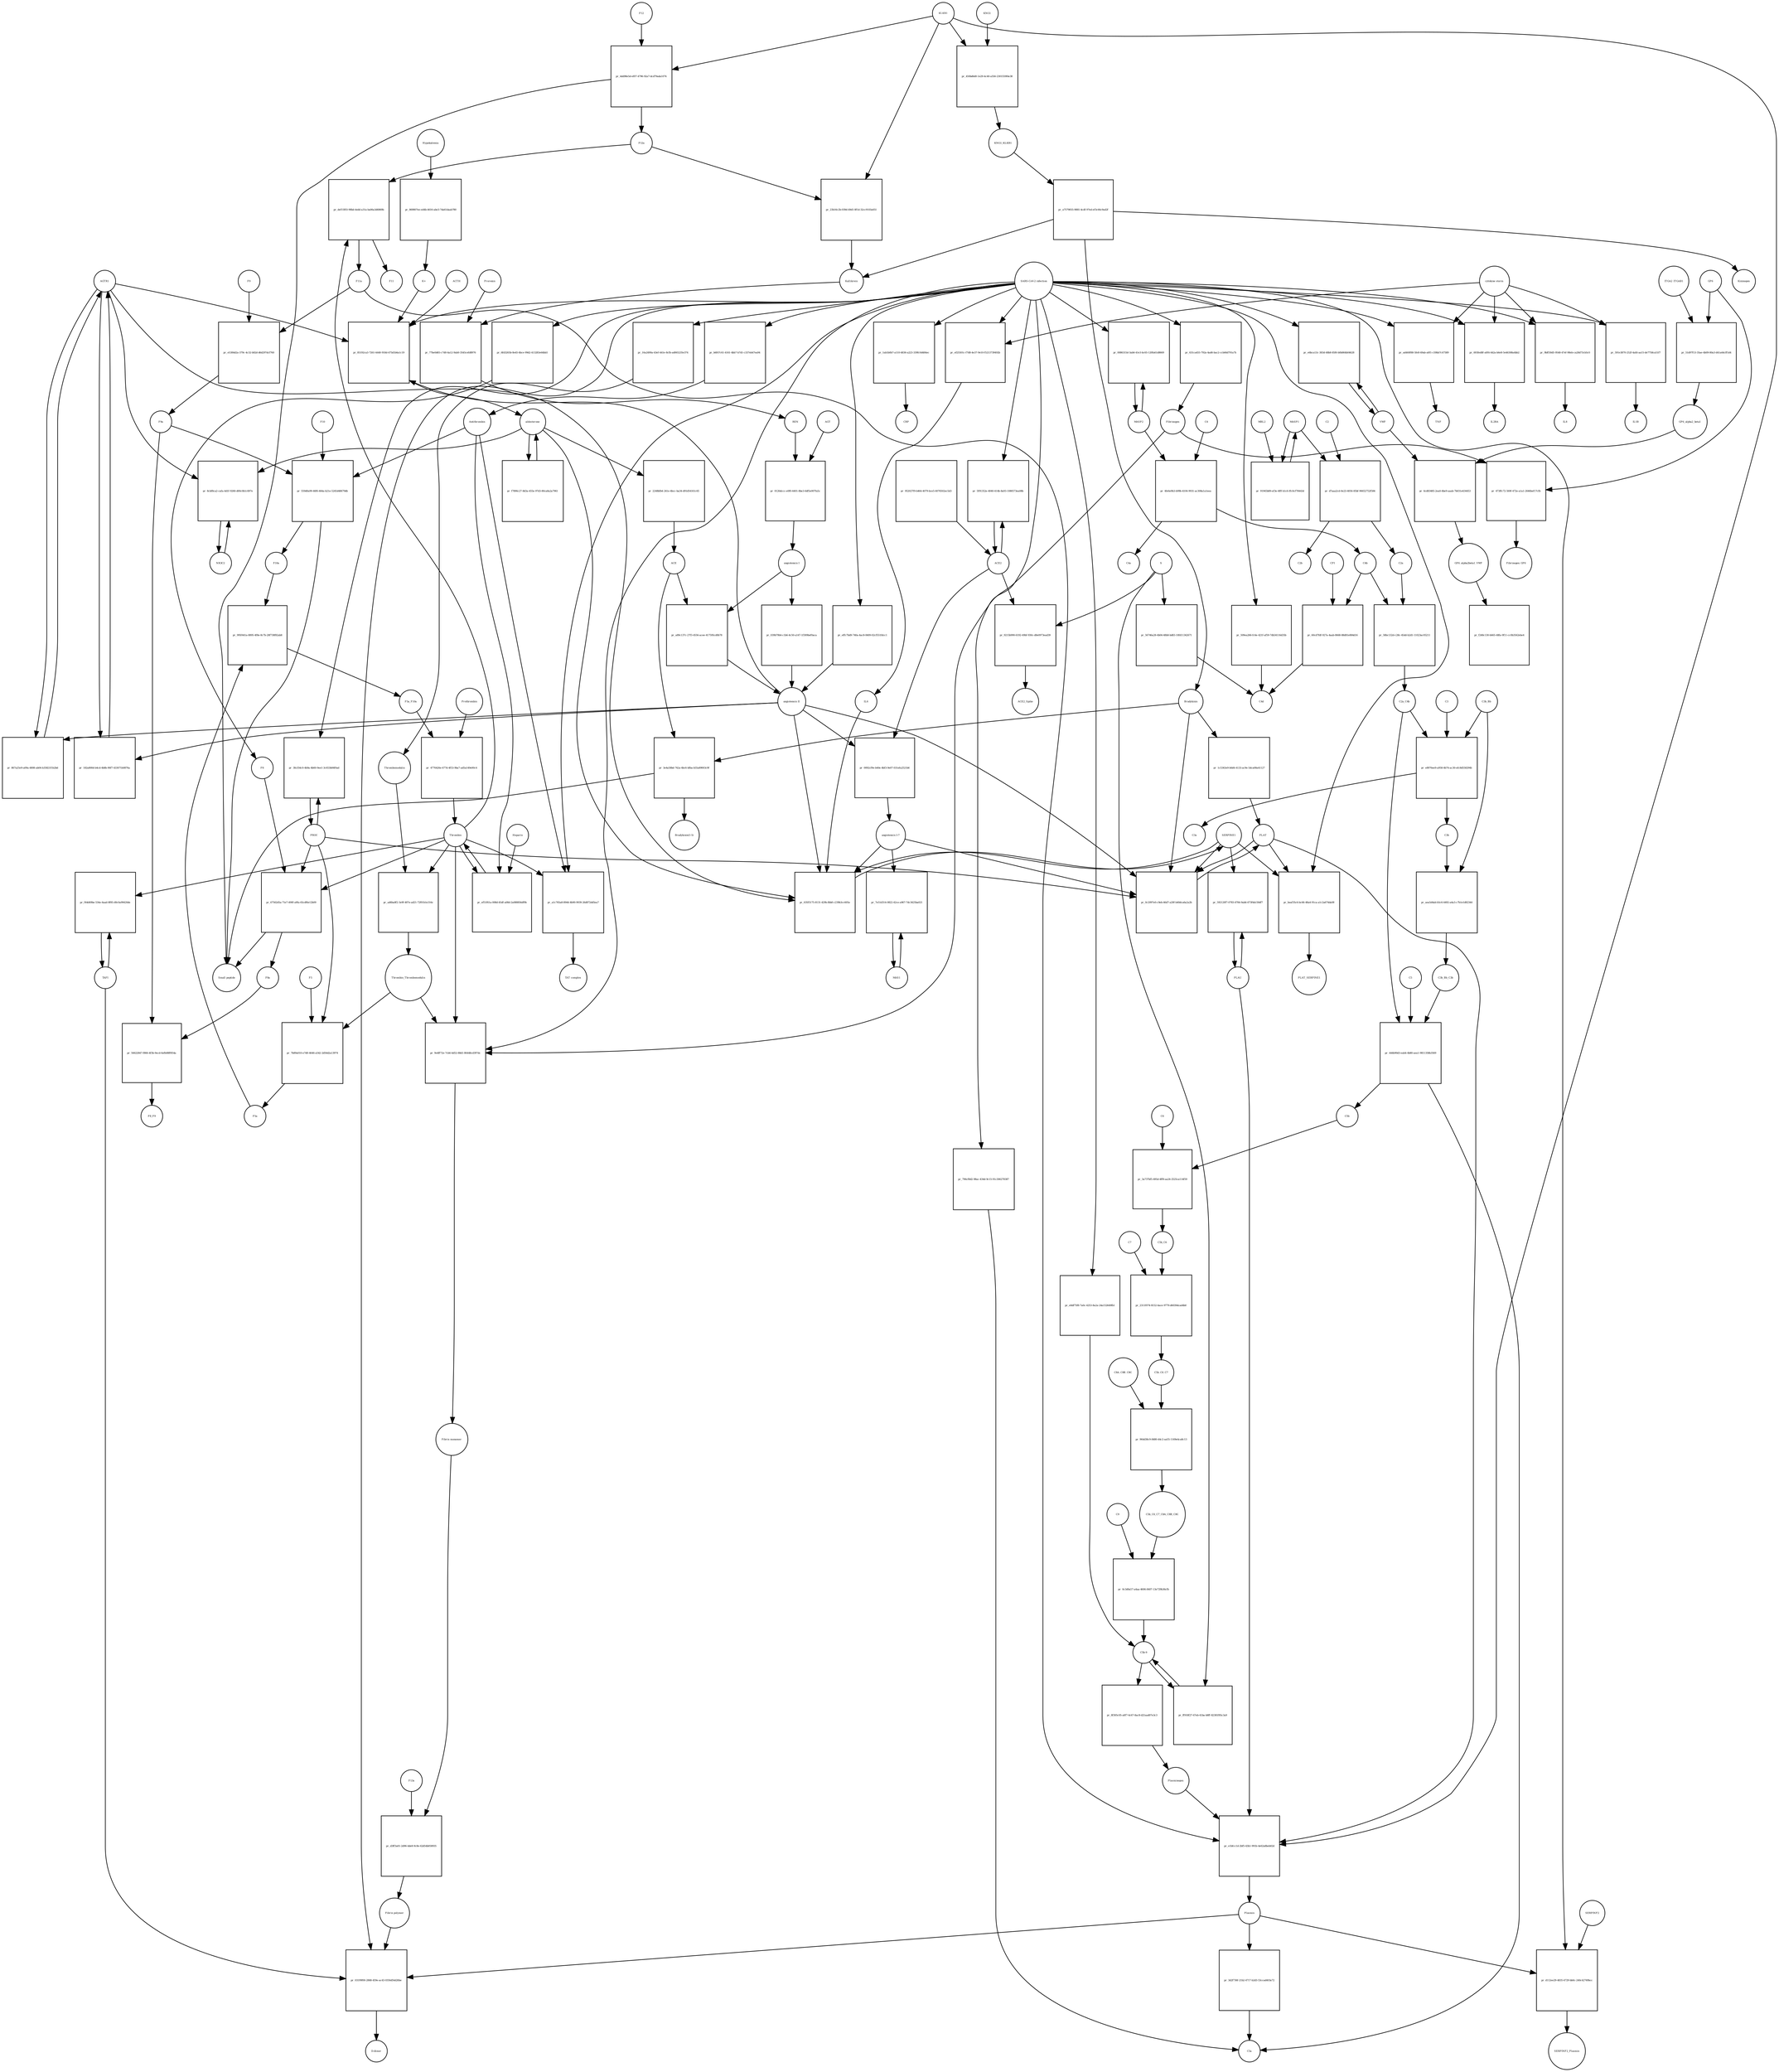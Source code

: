 strict digraph  {
F8 [annotation="urn_miriam_hgnc_3546|urn_miriam_taxonomy_9606", bipartite=0, cls=macromolecule, fontsize=4, label=F8, shape=circle];
"pr_67562d5a-71e7-490f-a9fa-65cdf6e12b09" [annotation="", bipartite=1, cls=process, fontsize=4, label="pr_67562d5a-71e7-490f-a9fa-65cdf6e12b09", shape=square];
"Small peptide" [annotation=urn_miriam_mesh_D010446, bipartite=0, cls=macromolecule, fontsize=4, label="Small peptide", shape=circle];
F8a [annotation="urn_miriam_hgnc.symbol_F8|urn_miriam_mesh_D015944|urn_miriam_taxonomy_9606", bipartite=0, cls=macromolecule, fontsize=4, label=F8a, shape=circle];
Thrombin [annotation="urn_miriam_hgnc_3535|urn_miriam_taxonomy_9606", bipartite=0, cls=macromolecule, fontsize=4, label=Thrombin, shape=circle];
PROC [annotation="urn_miriam_hgnc_9451|urn_miriam_taxonomy_9606", bipartite=0, cls=macromolecule, fontsize=4, label=PROC, shape=circle];
AGTR1 [annotation=urn_miriam_hgnc_336, bipartite=0, cls=macromolecule, fontsize=4, label=AGTR1, shape=circle];
"pr_867a25e9-a09a-4808-ab04-b35821f1b2bd" [annotation="", bipartite=1, cls=process, fontsize=4, label="pr_867a25e9-a09a-4808-ab04-b35821f1b2bd", shape=square];
"angiotensin II" [annotation="urn_miriam_obo.chebi_CHEBI%3A2718|urn_miriam_taxonomy_9606", bipartite=0, cls="simple chemical", fontsize=4, label="angiotensin II", shape=circle];
NR3C2 [annotation="", bipartite=0, cls=macromolecule, fontsize=4, label=NR3C2, shape=circle];
"pr_8cbf8ca2-cafa-4d1f-9260-d00c0b1c697e" [annotation="", bipartite=1, cls=process, fontsize=4, label="pr_8cbf8ca2-cafa-4d1f-9260-d00c0b1c697e", shape=square];
aldosterone [annotation="urn_miriam_obo.chebi_CHEBI%3A27584", bipartite=0, cls="simple chemical", fontsize=4, label=aldosterone, shape=circle];
"pr_f7896c27-8d3a-455e-97d3-80ca8a2a7961" [annotation="", bipartite=1, cls=process, fontsize=4, label="pr_f7896c27-8d3a-455e-97d3-80ca8a2a7961", shape=square];
SERPINE1 [annotation="", bipartite=0, cls=macromolecule, fontsize=4, label=SERPINE1, shape=circle];
"pr_635f5175-8131-429b-8bbf-c239b3cc605e" [annotation="", bipartite=1, cls=process, fontsize=4, label="pr_635f5175-8131-429b-8bbf-c239b3cc605e", shape=square];
"angiotensin I-7" [annotation="urn_miriam_obo.chebi_CHEBI%3A55438|urn_miriam_taxonomy_9606", bipartite=0, cls="simple chemical", fontsize=4, label="angiotensin I-7", shape=circle];
IL6 [annotation="urn_miriam_hgnc_6018|urn_miriam_taxonomy_9606", bipartite=0, cls=macromolecule, fontsize=4, label=IL6, shape=circle];
"pr_85192ca3-7261-4440-918d-475d1b6a1c19" [annotation="", bipartite=1, cls=process, fontsize=4, label="pr_85192ca3-7261-4440-918d-475d1b6a1c19", shape=square];
"SARS-CoV-2 infection" [annotation="urn_miriam_taxonomy_2697049|urn_miriam_mesh_D012327", bipartite=0, cls=phenotype, fontsize=4, label="SARS-CoV-2 infection", shape=circle];
"K+" [annotation="urn_miriam_obo.chebi_CHEBI%3A29103", bipartite=0, cls="simple chemical", fontsize=4, label="K+", shape=circle];
ACTH [annotation=urn_miriam_hgnc_9201, bipartite=0, cls="simple chemical", fontsize=4, label=ACTH, shape=circle];
"pr_effc7bd9-740a-4ac8-8409-02cf551fdcc1" [annotation="", bipartite=1, cls=process, fontsize=4, label="pr_effc7bd9-740a-4ac8-8409-02cf551fdcc1", shape=square];
Bradykinin [annotation="urn_miriam_obo.chebi_CHEBI%3A3165|urn_miriam_taxonomy_9606", bipartite=0, cls=macromolecule, fontsize=4, label=Bradykinin, shape=circle];
"pr_3e4a58bd-742a-4bc6-bfba-b55a89003c9f" [annotation="", bipartite=1, cls=process, fontsize=4, label="pr_3e4a58bd-742a-4bc6-bfba-b55a89003c9f", shape=square];
"Bradykinin(1-5)" [annotation="urn_miriam_mesh_C079000|urn_miriam_taxonomy_9606", bipartite=0, cls=macromolecule, fontsize=4, label="Bradykinin(1-5)", shape=circle];
ACE [annotation="urn_miriam_hgnc_2707|urn_miriam_taxonomy_9606", bipartite=0, cls=macromolecule, fontsize=4, label=ACE, shape=circle];
"pr_1c5343e9-b6d4-4133-ac9e-5dca08a41127" [annotation="", bipartite=1, cls=process, fontsize=4, label="pr_1c5343e9-b6d4-4133-ac9e-5dca08a41127", shape=square];
PLAT [annotation="urn_miriam_hgnc_9051|urn_miriam_taxonomy_9606", bipartite=0, cls=macromolecule, fontsize=4, label=PLAT, shape=circle];
"pr_182a800d-b4cd-4b8b-96f7-433071b0876a" [annotation="", bipartite=1, cls=process, fontsize=4, label="pr_182a800d-b4cd-4b8b-96f7-433071b0876a", shape=square];
MAS1 [annotation="", bipartite=0, cls=macromolecule, fontsize=4, label=MAS1, shape=circle];
"pr_7e51d314-0822-42ce-a967-7dc3425ba021" [annotation="", bipartite=1, cls=process, fontsize=4, label="pr_7e51d314-0822-42ce-a967-7dc3425ba021", shape=square];
Fibrinogen [annotation="urn_miriam_pubmed_19296670|urn_miriam_obo.go_GO%3A0005577|urn_miriam_hgnc_3661|urn_miriam_hgnc_3662|urn_miriam_hgnc_3694|urn_miriam_taxonomy_9606", bipartite=0, cls=complex, fontsize=4, label=Fibrinogen, shape=circle];
"pr_473ffc72-569f-472e-a1a1-2646bef17cfb" [annotation="", bipartite=1, cls=process, fontsize=4, label="pr_473ffc72-569f-472e-a1a1-2646bef17cfb", shape=square];
GP6 [annotation="urn_miriam_hgnc_HGNC%3A14388|urn_miriam_taxonomy_9606", bipartite=0, cls=macromolecule, fontsize=4, label=GP6, shape=circle];
Fibrinogen_GP6 [annotation="urn_miriam_pubmed_19296670|urn_miriam_obo.go_GO%3A0005577|urn_miriam_hgnc_HGNC%3A14388|urn_miriam_taxonomy_9606", bipartite=0, cls=complex, fontsize=4, label=Fibrinogen_GP6, shape=circle];
GP6_alpha2_beta1 [annotation="urn_miriam_pubmed_25051961|urn_miriam_taxonomy_10090|urn_miriam_hgnc_14338|urn_miriam_hgnc_6137|urn_miriam_hgnc_6153", bipartite=0, cls=complex, fontsize=4, label=GP6_alpha2_beta1, shape=circle];
"pr_6cd83485-2ea0-4be9-aaab-7b031e434453" [annotation="", bipartite=1, cls=process, fontsize=4, label="pr_6cd83485-2ea0-4be9-aaab-7b031e434453", shape=square];
VWF [annotation="urn_miriam_hgnc_12726|urn_miriam_taxonomy_9606", bipartite=0, cls=macromolecule, fontsize=4, label=VWF, shape=circle];
GP6_alpha2beta1_VWF [annotation="urn_miriam_pubmed_25051961|urn_miriam_taxonomy_10090|urn_miriam_hgnc_14338|urn_miriam_hgnc_6137|urn_miriam_hgnc_6153|urn_miriam_hgnc_12726", bipartite=0, cls=complex, fontsize=4, label=GP6_alpha2beta1_VWF, shape=circle];
"pr_51d97f13-35ae-4b09-80a3-d41a44cff1d4" [annotation="", bipartite=1, cls=process, fontsize=4, label="pr_51d97f13-35ae-4b09-80a3-d41a44cff1d4", shape=square];
ITGA2_ITGAB1 [annotation="urn_miriam_intact_EBI-16428357|urn_miriam_hgnc_6137|urn_miriam_hgnc_6153|urn_miriam_taxonomy_9606", bipartite=0, cls=complex, fontsize=4, label=ITGA2_ITGAB1, shape=circle];
"pr_f248c130-b665-48fa-9f11-cc0b3562ebe4" [annotation="", bipartite=1, cls="omitted process", fontsize=4, label="pr_f248c130-b665-48fa-9f11-cc0b3562ebe4", shape=square];
"Fibrin polymer" [annotation="urn_miriam_mesh_C465961|urn_miriam_taxonomy_9606", bipartite=0, cls=macromolecule, fontsize=4, label="Fibrin polymer", shape=circle];
"pr_03199f00-2868-459e-ac43-0356d54d26be" [annotation="", bipartite=1, cls=process, fontsize=4, label="pr_03199f00-2868-459e-ac43-0356d54d26be", shape=square];
"D-dimer" [annotation="urn_miriam_pubmed_19008457|urn_miriam_mesh_C036309|urn_miriam_taxonomy_9606", bipartite=0, cls=macromolecule, fontsize=4, label="D-dimer", shape=circle];
Plasmin [annotation="urn_miriam_hgnc.symbol_PLG|urn_miriam_mesh_D005341|urn_miriam_brenda_3.4.21.7|urn_miriam_taxonomy_9606", bipartite=0, cls=macromolecule, fontsize=4, label=Plasmin, shape=circle];
TAFI [annotation="urn_miriam_hgnc_1546|urn_miriam_taxonomy_9606", bipartite=0, cls=macromolecule, fontsize=4, label=TAFI, shape=circle];
"Fibrin monomer" [annotation="urn_miriam_mesh_C011468|urn_miriam_taxonomy_9606", bipartite=0, cls=macromolecule, fontsize=4, label="Fibrin monomer", shape=circle];
"pr_d3ff3a01-2d96-4de8-9c8e-62d54b058935" [annotation="", bipartite=1, cls=process, fontsize=4, label="pr_d3ff3a01-2d96-4de8-9c8e-62d54b058935", shape=square];
F13a [annotation="urn_miriam_hgnc.symbol_F13|urn_miriam_mesh_D026122|urn_miriam_brenda_2.3.2.13|urn_miriam_taxonomy_9606", bipartite=0, cls=macromolecule, fontsize=4, label=F13a, shape=circle];
"pr_ad460f88-5fe8-49ab-a0f1-c59bb7c47589" [annotation="", bipartite=1, cls=process, fontsize=4, label="pr_ad460f88-5fe8-49ab-a0f1-c59bb7c47589", shape=square];
TNF [annotation="urn_miriam_hgnc_11892|urn_miriam_taxonomy_9606", bipartite=0, cls=macromolecule, fontsize=4, label=TNF, shape=circle];
"cytokine storm" [annotation="urn_miriam_pubmed_2504360|urn_miriam_taxonomy_9606", bipartite=0, cls=phenotype, fontsize=4, label="cytokine storm", shape=circle];
"pr_3d2f736f-21b2-4717-b2d3-53ccad403a72" [annotation="", bipartite=1, cls=process, fontsize=4, label="pr_3d2f736f-21b2-4717-b2d3-53ccad403a72", shape=square];
C5a [annotation="urn_miriam_hgnc.symbol_C5|urn_miriam_mesh_D015936|urn_miriam_taxonomy_9606", bipartite=0, cls=macromolecule, fontsize=4, label=C5a, shape=circle];
"pr_8f305c05-a0f7-4c67-8ac8-d21aad07e3c3" [annotation="", bipartite=1, cls=process, fontsize=4, label="pr_8f305c05-a0f7-4c67-8ac8-d21aad07e3c3", shape=square];
Plasminogen [annotation="urn_miriam_hgnc_9071|urn_miriam_taxonomy_9606", bipartite=0, cls=macromolecule, fontsize=4, label=Plasminogen, shape=circle];
"C5b-9" [annotation="urn_miriam_obo.go_GO%3A0005579|urn_miriam_mesh_D015938|urn_miriam_mesh_D050776|urn_miriam_hgnc_1339|urn_miriam_hgnc_1346|urn_miriam_hgnc_1352|urn_miriam_hgnc_1353|urn_miriam_hgnc_1354|urn_miriam_hgnc_1358|urn_miriam_taxonomy_9606", bipartite=0, cls=complex, fontsize=4, label="C5b-9", shape=circle];
C2 [annotation="urn_miriam_hgnc_1248|urn_miriam_taxonomy_9606", bipartite=0, cls=macromolecule, fontsize=4, label=C2, shape=circle];
"pr_d7aaa2cd-0e23-4056-85bf-96652752f584" [annotation="", bipartite=1, cls=process, fontsize=4, label="pr_d7aaa2cd-0e23-4056-85bf-96652752f584", shape=square];
C2a [annotation="urn_miriam_hgnc.symbol_C2|urn_miriam_mesh_D050678|urn_miriam_taxonomy_9606", bipartite=0, cls=macromolecule, fontsize=4, label=C2a, shape=circle];
C2b [annotation="urn_miriam_hgnc.symbol_C2|urn_miriam_mesh_D050679|urn_miriam_taxonomy_9606", bipartite=0, cls=macromolecule, fontsize=4, label=C2b, shape=circle];
MASP1 [annotation="urn_miriam_hgnc_6901|urn_miriam_taxonomy_9606", bipartite=0, cls=macromolecule, fontsize=4, label=MASP1, shape=circle];
"pr_693fed8f-a0f4-442a-b6e8-5e46308a4bb2" [annotation="", bipartite=1, cls=process, fontsize=4, label="pr_693fed8f-a0f4-442a-b6e8-5e46308a4bb2", shape=square];
IL2RA [annotation="urn_miriam_hgnc_6008|urn_miriam_taxonomy_9606", bipartite=0, cls=macromolecule, fontsize=4, label=IL2RA, shape=circle];
"pr_9bff30d5-9548-47ef-98eb-ca28d73cb5c0" [annotation="", bipartite=1, cls=process, fontsize=4, label="pr_9bff30d5-9548-47ef-98eb-ca28d73cb5c0", shape=square];
IL8 [annotation="urn_miriam_hgnc_6025|urn_miriam_taxonomy_9606", bipartite=0, cls=macromolecule, fontsize=4, label=IL8, shape=circle];
"pr_796cf8d2-98ac-434d-9c15-91c306278387" [annotation="", bipartite=1, cls=process, fontsize=4, label="pr_796cf8d2-98ac-434d-9c15-91c306278387", shape=square];
"pr_ef25501c-f7d8-4e37-9e10-f5213739492b" [annotation="", bipartite=1, cls=process, fontsize=4, label="pr_ef25501c-f7d8-4e37-9e10-f5213739492b", shape=square];
"pr_591e3870-252f-4afd-aa15-de7758ca51f7" [annotation="", bipartite=1, cls=process, fontsize=4, label="pr_591e3870-252f-4afd-aa15-de7758ca51f7", shape=square];
IL1B [annotation="urn_miriam_hgnc_5992|urn_miriam_taxonomy_9606", bipartite=0, cls=macromolecule, fontsize=4, label=IL1B, shape=circle];
Prorenin [annotation="urn_miriam_hgnc_9958|urn_miriam_taxonomy_9606", bipartite=0, cls=macromolecule, fontsize=4, label=Prorenin, shape=circle];
"pr_77be0d65-c7d0-4a12-9ab0-3545cefd8976" [annotation="", bipartite=1, cls=process, fontsize=4, label="pr_77be0d65-c7d0-4a12-9ab0-3545cefd8976", shape=square];
REN [annotation="urn_miriam_hgnc.symbol_REN|urn_miriam_taxonomy_9606", bipartite=0, cls=macromolecule, fontsize=4, label=REN, shape=circle];
Kallikrein [annotation="urn_miriam_hgnc.symbol_KLKB1|urn_miriam_mesh_D020842|urn_miriam_brenda_3.4.21.34|urn_miriam_taxonomy_9606", bipartite=0, cls=macromolecule, fontsize=4, label=Kallikrein, shape=circle];
KLKB1 [annotation="urn_miriam_hgnc_6371|urn_miriam_taxonomy_9606", bipartite=0, cls=macromolecule, fontsize=4, label=KLKB1, shape=circle];
"pr_23b16c2b-039d-49d1-8f1d-32cc9103a651" [annotation="", bipartite=1, cls=process, fontsize=4, label="pr_23b16c2b-039d-49d1-8f1d-32cc9103a651", shape=square];
F12a [annotation="urn_miriam_hgnc.symbol_F12|urn_miriam_mesh_D015956|urn_miriam_brenda_3.4.21.38|urn_miriam_taxonomy_9606", bipartite=0, cls=macromolecule, fontsize=4, label=F12a, shape=circle];
"pr_16a2490a-43ef-441e-8cfb-ad065235e374" [annotation="", bipartite=1, cls=process, fontsize=4, label="pr_16a2490a-43ef-441e-8cfb-ad065235e374", shape=square];
Thrombomodulin [annotation="urn_miriam_hgnc_11784|urn_miriam_taxonomy_9606", bipartite=0, cls=macromolecule, fontsize=4, label=Thrombomodulin, shape=circle];
"pr_d112ee29-4835-4729-bb0c-240c42749bcc" [annotation="", bipartite=1, cls=process, fontsize=4, label="pr_d112ee29-4835-4729-bb0c-240c42749bcc", shape=square];
SERPINF2 [annotation="urn_miriam_hgnc_9075|urn_miriam_taxonomy_9606", bipartite=0, cls=macromolecule, fontsize=4, label=SERPINF2, shape=circle];
SERPINF2_Plasmin [annotation="urn_miriam_pubmed_2437112|urn_miriam_biogrid_314240|urn_miriam_hgnc_9075|urn_miriam_mesh_D005341|urn_miriam_taxonomy_9606", bipartite=0, cls=complex, fontsize=4, label=SERPINF2_Plasmin, shape=circle];
"pr_509ea266-fc6e-421f-af59-7db34116d35b" [annotation="", bipartite=1, cls=process, fontsize=4, label="pr_509ea266-fc6e-421f-af59-7db34116d35b", shape=square];
C4d [annotation="urn_miriam_hgnc.symbol_C4b|urn_miriam_mesh_C032261|urn_miriam_taxonomy_9606", bipartite=0, cls=macromolecule, fontsize=4, label=C4d, shape=circle];
"pr_e8df75f8-7a0c-4253-8a2a-24a152649fb1" [annotation="", bipartite=1, cls=process, fontsize=4, label="pr_e8df75f8-7a0c-4253-8a2a-24a152649fb1", shape=square];
"pr_3fe354c0-4b9a-4b60-9ee1-3c653b84f0ad" [annotation="", bipartite=1, cls=process, fontsize=4, label="pr_3fe354c0-4b9a-4b60-9ee1-3c653b84f0ad", shape=square];
"pr_e6bca13c-383d-48b8-85f6-b0b864b04628" [annotation="", bipartite=1, cls=process, fontsize=4, label="pr_e6bca13c-383d-48b8-85f6-b0b864b04628", shape=square];
"pr_1ab1b0b7-a110-4836-a223-339fc0d484ec" [annotation="", bipartite=1, cls=process, fontsize=4, label="pr_1ab1b0b7-a110-4836-a223-339fc0d484ec", shape=square];
CRP [annotation="urn_miriam_hgnc_2367|urn_miriam_taxonomy_9606", bipartite=0, cls=macromolecule, fontsize=4, label=CRP, shape=circle];
"pr_ff918f27-67eb-41ba-b8ff-82381f85c3a9" [annotation="", bipartite=1, cls=process, fontsize=4, label="pr_ff918f27-67eb-41ba-b8ff-82381f85c3a9", shape=square];
S [annotation="urn_miriam_uniprot_P0DTC2|urn_miriam_uniprot_P59594|urn_miriam_taxonomy_2697049", bipartite=0, cls=macromolecule, fontsize=4, label=S, shape=circle];
"pr_56746a28-4b04-48b8-bd83-10fd11342671" [annotation="", bipartite=1, cls=process, fontsize=4, label="pr_56746a28-4b04-48b8-bd83-10fd11342671", shape=square];
"pr_0092cf9e-b40e-4bf3-9e07-031efa2521b6" [annotation="", bipartite=1, cls=process, fontsize=4, label="pr_0092cf9e-b40e-4bf3-9e07-031efa2521b6", shape=square];
ACE2 [annotation="urn_miriam_hgnc_13557|urn_miriam_taxonomy_9606", bipartite=0, cls=macromolecule, fontsize=4, label=ACE2, shape=circle];
"pr_952027f9-b464-4079-bce5-6076502ec5d3" [annotation="", bipartite=1, cls=process, fontsize=4, label="pr_952027f9-b464-4079-bce5-6076502ec5d3", shape=square];
"pr_9215b990-6192-49bf-930c-d8e0973ead39" [annotation="", bipartite=1, cls=process, fontsize=4, label="pr_9215b990-6192-49bf-930c-d8e0973ead39", shape=square];
ACE2_Spike [annotation="urn_miriam_pdb_6CS2|urn_miriam_hgnc_13557|urn_miriam_uniprot_P0DTC2|urn_miriam_taxonomy_9606|urn_miriam_taxonomy_2697049", bipartite=0, cls=complex, fontsize=4, label=ACE2_Spike, shape=circle];
"pr_5f91352e-4040-414b-8a93-1080573ea08b" [annotation="", bipartite=1, cls=process, fontsize=4, label="pr_5f91352e-4040-414b-8a93-1080573ea08b", shape=square];
"pr_b6f47c61-4161-4bb7-b7d1-c337eb47ea94" [annotation="", bipartite=1, cls=process, fontsize=4, label="pr_b6f47c61-4161-4bb7-b7d1-c337eb47ea94", shape=square];
Antithrombin [annotation="urn_miriam_hgnc_775|urn_miriam_taxonomy_9606", bipartite=0, cls=macromolecule, fontsize=4, label=Antithrombin, shape=circle];
"pr_6fd3265b-8e45-4bce-99d2-413283e64bb5" [annotation="", bipartite=1, cls=process, fontsize=4, label="pr_6fd3265b-8e45-4bce-99d2-413283e64bb5", shape=square];
C4b [annotation="urn_miriam_hgnc_1324|urn_miriam_taxonomy_9606", bipartite=0, cls=macromolecule, fontsize=4, label=C4b, shape=circle];
"pr_60cd7fdf-927a-4aab-8668-88d81e884d16" [annotation="", bipartite=1, cls=process, fontsize=4, label="pr_60cd7fdf-927a-4aab-8668-88d81e884d16", shape=square];
CFI [annotation="urn_miriam_hgnc_2771|urn_miriam_taxonomy_9606", bipartite=0, cls=macromolecule, fontsize=4, label=CFI, shape=circle];
C3b [annotation="urn_miriam_hgnc.symbol_C3|urn_miriam_mesh_D003179|urn_miriam_taxonomy_9606", bipartite=0, cls=macromolecule, fontsize=4, label=C3b, shape=circle];
"pr_aea5d4ab-b5c6-4492-a4a3-c7b1e1d82344" [annotation="", bipartite=1, cls=process, fontsize=4, label="pr_aea5d4ab-b5c6-4492-a4a3-c7b1e1d82344", shape=square];
C3b_Bb [annotation="urn_miriam_pubmed_12440962|urn_miriam_brenda_3.4.21.47|urn_miriam_mesh_D051561|urn_miriam_mesh_D003179|urn_miriam_hgnc_1037|urn_miriam_taxonomy_9606", bipartite=0, cls=complex, fontsize=4, label=C3b_Bb, shape=circle];
C3b_Bb_C3b [annotation="urn_miriam_pubmed_12440962|urn_miriam_brenda_34.4.21.47|urn_miriam_mesh_D051566|urn_miriam_mesh_D003179|urn_miriam_hgnc_1037|urn_miriam_taxonomy_9606", bipartite=0, cls=complex, fontsize=4, label=C3b_Bb_C3b, shape=circle];
"pr_58bc132d-c28c-45dd-b2d1-11023ac05211" [annotation="", bipartite=1, cls=process, fontsize=4, label="pr_58bc132d-c28c-45dd-b2d1-11023ac05211", shape=square];
C2a_C4b [annotation="urn_miriam_mesh_D051574|urn_miriam_brenda_3.4.21.43|urn_miriam_mesh_D050678|urn_miriam_hgnc_1324|urn_miriam_taxonomy_9606", bipartite=0, cls=complex, fontsize=4, label=C2a_C4b, shape=circle];
C4 [annotation="urn_miriam_mesh_D00318|urn_miriam_taxonomy_9606", bipartite=0, cls=macromolecule, fontsize=4, label=C4, shape=circle];
"pr_4fe6e9b3-b99b-4104-9931-ac308a1a1eea" [annotation="", bipartite=1, cls=process, fontsize=4, label="pr_4fe6e9b3-b99b-4104-9931-ac308a1a1eea", shape=square];
C4a [annotation="urn_miriam_hgnc_1323|urn_miriam_taxonomy_9606", bipartite=0, cls=macromolecule, fontsize=4, label=C4a, shape=circle];
MASP2 [annotation="urn_miriam_hgnc_6902|urn_miriam_taxonomy_9606", bipartite=0, cls=macromolecule, fontsize=4, label=MASP2, shape=circle];
"pr_91945b89-ef3e-4fff-b1c6-ffc0cf78443d" [annotation="", bipartite=1, cls=process, fontsize=4, label="pr_91945b89-ef3e-4fff-b1c6-ffc0cf78443d", shape=square];
MBL2 [annotation="urn_miriam_hgnc_6902|urn_miriam_taxonomy_9606", bipartite=0, cls=macromolecule, fontsize=4, label=MBL2, shape=circle];
"pr_0086315d-3ab6-41e3-bc65-120fa61d8669" [annotation="", bipartite=1, cls=process, fontsize=4, label="pr_0086315d-3ab6-41e3-bc65-120fa61d8669", shape=square];
PLAU [annotation="urn_miriam_hgnc_9052|urn_miriam_taxonomy_9606", bipartite=0, cls=macromolecule, fontsize=4, label=PLAU, shape=circle];
"pr_592120f7-0783-4784-9ab6-673f4dc59df7" [annotation="", bipartite=1, cls=process, fontsize=4, label="pr_592120f7-0783-4784-9ab6-673f4dc59df7", shape=square];
C5b_C6_C7_C8A_C8B_C8G [annotation="urn_miriam_pubmed_28630159|urn_miriam_mesh_C042295|urn_miriam_mesh_D050776|urn_miriam_hgnc_1339|urn_miriam_hgnc_1352|urn_miriam_hgnc_1353|urn_miriam_hgnc_1354|urn_miriam_taxonomy_9606", bipartite=0, cls=complex, fontsize=4, label=C5b_C6_C7_C8A_C8B_C8G, shape=circle];
"pr_0c3d0a57-a4aa-4606-8407-13e729b36cfb" [annotation="", bipartite=1, cls=process, fontsize=4, label="pr_0c3d0a57-a4aa-4606-8407-13e729b36cfb", shape=square];
C9 [annotation="urn_miriam_hgnc_1358|urn_miriam_taxonomy_9606", bipartite=0, cls=macromolecule, fontsize=4, label=C9, shape=circle];
C5b_C6_C7 [annotation="urn_miriam_pubmed_28630159|urn_miriam_mesh_C037453|urn_miriam_mesh_D050776|urn_miriam_hgnc_1339|urn_miriam_hgnc_1346|urn_miriam_taxonomy_9606", bipartite=0, cls=complex, fontsize=4, label=C5b_C6_C7, shape=circle];
"pr_964d38c9-8480-44c2-aa55-1169e4ca8c13" [annotation="", bipartite=1, cls=process, fontsize=4, label="pr_964d38c9-8480-44c2-aa55-1169e4ca8c13", shape=square];
C8A_C8B_C8G [annotation="urn_miriam_mesh_D003185|urn_miriam_hgnc_1353|urn_miriam_hgnc_1352|urn_miriam_hgnc_1354|urn_miriam_taxonomy_9606", bipartite=0, cls=complex, fontsize=4, label=C8A_C8B_C8G, shape=circle];
C5b_C6 [annotation="urn_miriam_mesh_C050974|urn_miriam_mesh_D050776|urn_miriam_hgnc_1339|urn_miriam_taxonomy_9606", bipartite=0, cls=complex, fontsize=4, label=C5b_C6, shape=circle];
"pr_2311f074-8152-4ace-9779-d6039dcad4b0" [annotation="", bipartite=1, cls=process, fontsize=4, label="pr_2311f074-8152-4ace-9779-d6039dcad4b0", shape=square];
C7 [annotation="urn_miriam_hgnc_HGNC%3A1346|urn_miriam_taxonomy_9606", bipartite=0, cls=macromolecule, fontsize=4, label=C7, shape=circle];
C5b [annotation="urn_miriam_hgnc.symbol_C5|urn_miriam_mesh_D050776|urn_miriam_taxonomy_9606", bipartite=0, cls=macromolecule, fontsize=4, label=C5b, shape=circle];
"pr_3a737bf5-495d-4ff8-aa24-2525ca114f59" [annotation="", bipartite=1, cls=process, fontsize=4, label="pr_3a737bf5-495d-4ff8-aa24-2525ca114f59", shape=square];
C6 [annotation="urn_miriam_hgnc_1339|urn_miriam_taxonomy_9606", bipartite=0, cls=macromolecule, fontsize=4, label=C6, shape=circle];
C5 [annotation="urn_miriam_hgnc_1331|urn_miriam_taxonomy_9606", bipartite=0, cls=macromolecule, fontsize=4, label=C5, shape=circle];
"pr_444b90d3-eab4-4b80-aea1-9811358b3569" [annotation="", bipartite=1, cls=process, fontsize=4, label="pr_444b90d3-eab4-4b80-aea1-9811358b3569", shape=square];
C3 [annotation="urn_miriam_hgnc_1318|urn_miriam_taxonomy_9606", bipartite=0, cls=macromolecule, fontsize=4, label=C3, shape=circle];
"pr_e8976ee9-a958-4b74-ac30-efc8d558294b" [annotation="", bipartite=1, cls=process, fontsize=4, label="pr_e8976ee9-a958-4b74-ac30-efc8d558294b", shape=square];
C3a [annotation="urn_miriam_hgnc.symbol_C3|urn_miriam_mesh_D015926|urn_miriam_taxonomy_9606", bipartite=0, cls=macromolecule, fontsize=4, label=C3a, shape=circle];
"pr_ad6ba8f2-3e9f-487e-ad21-72f01b1e316c" [annotation="", bipartite=1, cls=process, fontsize=4, label="pr_ad6ba8f2-3e9f-487e-ad21-72f01b1e316c", shape=square];
Thrombin_Thrombomodulin [annotation="urn_miriam_pubmed_6282863|urn_miriam_taxonomy_9986|urn_miriam_biogrid_283352|urn_miriam_mesh_D013917|urn_miriam_hgnc_11784", bipartite=0, cls=complex, fontsize=4, label=Thrombin_Thrombomodulin, shape=circle];
"pr_9e4ff72e-7cb6-4d52-88d1-86448cd397dc" [annotation="", bipartite=1, cls=process, fontsize=4, label="pr_9e4ff72e-7cb6-4d52-88d1-86448cd397dc", shape=square];
KNG1_KLKB1 [annotation="urn_miriam_pubmed_17598838|urn_miriam_intact_EBI-10087151|urn_miriam_hgnc_6371|urn_miriam_hgnc_6383|urn_miriam_taxonomy_9606", bipartite=0, cls=complex, fontsize=4, label=KNG1_KLKB1, shape=circle];
"pr_a7579055-9881-4cdf-97ed-ef3c66c9ad2f" [annotation="", bipartite=1, cls=process, fontsize=4, label="pr_a7579055-9881-4cdf-97ed-ef3c66c9ad2f", shape=square];
Kininogen [annotation="urn_miriam_hgnc.symbol_KNG1|urn_miriam_mesh_D019679|urn_miriam_taxonomy_9606", bipartite=0, cls=macromolecule, fontsize=4, label=Kininogen, shape=circle];
"pr_631ca455-792a-4ad6-bac2-ccb66d791a7b" [annotation="", bipartite=1, cls=process, fontsize=4, label="pr_631ca455-792a-4ad6-bac2-ccb66d791a7b", shape=square];
"angiotensin I" [annotation="urn_miriam_obo.chebi_CHEBI%3A2718|urn_miriam_taxonomy_9606", bipartite=0, cls="simple chemical", fontsize=4, label="angiotensin I", shape=circle];
"pr_039b79b4-c1b6-4c50-a147-1f309bef0aca" [annotation="", bipartite=1, cls=process, fontsize=4, label="pr_039b79b4-c1b6-4c50-a147-1f309bef0aca", shape=square];
"pr_beaf35c6-bc66-48a4-91ca-a1c2a674da08" [annotation="", bipartite=1, cls=process, fontsize=4, label="pr_beaf35c6-bc66-48a4-91ca-a1c2a674da08", shape=square];
PLAT_SERPINE1 [annotation="urn_miriam_pubmed_22449964|urn_miriam_intact_EBI-7800882|urn_miriam_hgnc_9051|urn_miriam_hgnc_8593|urn_miriam_taxonomy_9606", bipartite=0, cls=complex, fontsize=4, label=PLAT_SERPINE1, shape=circle];
"pr_f44d49be-534e-4aad-8f85-d0c0a99420de" [annotation="", bipartite=1, cls=process, fontsize=4, label="pr_f44d49be-534e-4aad-8f85-d0c0a99420de", shape=square];
"pr_0c2097e0-c9eb-46d7-a20f-b40dca6a2a2b" [annotation="", bipartite=1, cls=process, fontsize=4, label="pr_0c2097e0-c9eb-46d7-a20f-b40dca6a2a2b", shape=square];
"pr_a1c765a8-8944-4b90-9939-26d872dd5ea7" [annotation="", bipartite=1, cls=process, fontsize=4, label="pr_a1c765a8-8944-4b90-9939-26d872dd5ea7", shape=square];
"TAT complex" [annotation="urn_miriam_pubmed_22930518|urn_miriam_mesh_C046193|urn_miriam_mesh_D013917|urn_miriam_hgnc_775|urn_miriam_taxonomy_9606", bipartite=0, cls=complex, fontsize=4, label="TAT complex", shape=circle];
"pr_e1bfcc1d-2bf5-43b1-991b-4e62a8beb02d" [annotation="", bipartite=1, cls=process, fontsize=4, label="pr_e1bfcc1d-2bf5-43b1-991b-4e62a8beb02d", shape=square];
F11a [annotation="urn_miriam_hgnc.symbol_F11|urn_miriam_mesh_D015945|urn_miriam_brenda_3.4.21.27|urn_miriam_taxonomy_9606", bipartite=0, cls=macromolecule, fontsize=4, label=F11a, shape=circle];
"pr_ef51f61a-008d-45df-a08d-2a088856df9b" [annotation="", bipartite=1, cls=process, fontsize=4, label="pr_ef51f61a-008d-45df-a08d-2a088856df9b", shape=square];
Heparin [annotation="urn_miriam_pubmed_708377|urn_miriam_obo.chebi_CHEBI%3A28304|urn_miriam_taxonomy_9606", bipartite=0, cls="simple chemical", fontsize=4, label=Heparin, shape=circle];
Prothrombin [annotation="urn_miriam_hgnc_3535|urn_miriam_taxonomy_9606", bipartite=0, cls=macromolecule, fontsize=4, label=Prothrombin, shape=circle];
"pr_4776426e-677d-4f53-9ba7-ad5a149e00c4" [annotation="", bipartite=1, cls=process, fontsize=4, label="pr_4776426e-677d-4f53-9ba7-ad5a149e00c4", shape=square];
F5a_F10a [annotation="urn_miriam_pubmed_2303476|urn_miriam_mesh_C022475|urn_miriam_mesh_D15943|urn_miriam_mesh_D015951|urn_miriam_taxonomy_9606", bipartite=0, cls=complex, fontsize=4, label=F5a_F10a, shape=circle];
F10a [annotation="urn_miriam_hgnc.symbol_F10|urn_miriam_mesh_D015951|urn_miriam_brenda_3.4.21.6|urn_miriam_taxonomy_9606", bipartite=0, cls=macromolecule, fontsize=4, label=F10a, shape=circle];
"pr_995f441a-8895-4f8e-8c7b-28f738f82ab8" [annotation="", bipartite=1, cls=process, fontsize=4, label="pr_995f441a-8895-4f8e-8c7b-28f738f82ab8", shape=square];
F5a [annotation="urn_miriam_hgnc.symbol_F5|urn_miriam_mesh_D015943|urn_miriam_taxonomy_9606", bipartite=0, cls=macromolecule, fontsize=4, label=F5a, shape=circle];
F5 [annotation="urn_miriam_hgnc_3541|urn_miriam_taxonomy_9606", bipartite=0, cls=macromolecule, fontsize=4, label=F5, shape=circle];
"pr_7b89a010-e7d0-4646-a542-2d56d2a13974" [annotation="", bipartite=1, cls=process, fontsize=4, label="pr_7b89a010-e7d0-4646-a542-2d56d2a13974", shape=square];
F9a [annotation="urn_miriam_hgnc.symbol_F9|urn_miriam_mesh_D015949|urn_miriam_taxonomy_9606", bipartite=0, cls=macromolecule, fontsize=4, label=F9a, shape=circle];
"pr_56622847-f866-4f3b-9ecd-6efb08ff854a" [annotation="", bipartite=1, cls=process, fontsize=4, label="pr_56622847-f866-4f3b-9ecd-6efb08ff854a", shape=square];
F8_F9 [annotation="urn_miriam_pubmed_22471307|urn_miriam_hgnc_3546|urn_miriam_hgnc_35531|urn_miriam_intact_EBI-11621595|urn_miriam_taxonomy_9606", bipartite=0, cls=complex, fontsize=4, label=F8_F9, shape=circle];
F9 [annotation="urn_miriam_hgnc_35531|urn_miriam_taxonomy_9606", bipartite=0, cls=macromolecule, fontsize=4, label=F9, shape=circle];
"pr_e5384d2a-379c-4c32-b82d-d6d297dcf760" [annotation="", bipartite=1, cls=process, fontsize=4, label="pr_e5384d2a-379c-4c32-b82d-d6d297dcf760", shape=square];
"pr_450bd6d0-1e29-4c40-a556-2301559f4e38" [annotation="", bipartite=1, cls=process, fontsize=4, label="pr_450bd6d0-1e29-4c40-a556-2301559f4e38", shape=square];
KNG1 [annotation="urn_miriam_hgnc.symbol_6383|urn_miriam_taxonomy_9606", bipartite=0, cls=macromolecule, fontsize=4, label=KNG1, shape=circle];
"pr_def15f03-98bd-4edd-a31a-ba06a3d6869b" [annotation="", bipartite=1, cls=process, fontsize=4, label="pr_def15f03-98bd-4edd-a31a-ba06a3d6869b", shape=square];
F11 [annotation="urn_miriam_hgnc_3529|urn_miriam_taxonomy_9606", bipartite=0, cls=macromolecule, fontsize=4, label=F11, shape=circle];
F12 [annotation="urn_miriam_hgnc_3530|urn_miriam_taxonomy_9606", bipartite=0, cls=macromolecule, fontsize=4, label=F12, shape=circle];
"pr_4dd98e5d-ef07-4796-92a7-dcd79ada1074" [annotation="", bipartite=1, cls=process, fontsize=4, label="pr_4dd98e5d-ef07-4796-92a7-dcd79ada1074", shape=square];
"pr_a89c137c-27f3-4556-acee-417595cd0b78" [annotation="", bipartite=1, cls=process, fontsize=4, label="pr_a89c137c-27f3-4556-acee-417595cd0b78", shape=square];
F10 [annotation="urn_miriam_hgnc_3528|urn_miriam_taxonomy_9606", bipartite=0, cls=macromolecule, fontsize=4, label=F10, shape=circle];
"pr_559d0a99-46f6-464a-b21e-5245d48679db" [annotation="", bipartite=1, cls=process, fontsize=4, label="pr_559d0a99-46f6-464a-b21e-5245d48679db", shape=square];
AGT [annotation="urn_miriam_hgnc_333|urn_miriam_taxonomy_9606", bipartite=0, cls=macromolecule, fontsize=4, label=AGT, shape=circle];
"pr_0126dccc-e0f0-4401-8be3-6df5e007fa5c" [annotation="", bipartite=1, cls=process, fontsize=4, label="pr_0126dccc-e0f0-4401-8be3-6df5e007fa5c", shape=square];
"pr_2248bfb4-241e-4bcc-ba34-d91d54161c65" [annotation="", bipartite=1, cls=process, fontsize=4, label="pr_2248bfb4-241e-4bcc-ba34-d91d54161c65", shape=square];
"pr_869807ee-ed4b-4616-abe3-7da61daab780" [annotation="", bipartite=1, cls=process, fontsize=4, label="pr_869807ee-ed4b-4616-abe3-7da61daab780", shape=square];
Hypokalemia [annotation="urn_miriam_mesh_D007008|urn_miriam_taxonomy_9606", bipartite=0, cls=phenotype, fontsize=4, label=Hypokalemia, shape=circle];
F8 -> "pr_67562d5a-71e7-490f-a9fa-65cdf6e12b09"  [annotation="", interaction_type=consumption];
"pr_67562d5a-71e7-490f-a9fa-65cdf6e12b09" -> "Small peptide"  [annotation="", interaction_type=production];
"pr_67562d5a-71e7-490f-a9fa-65cdf6e12b09" -> F8a  [annotation="", interaction_type=production];
F8a -> "pr_56622847-f866-4f3b-9ecd-6efb08ff854a"  [annotation="", interaction_type=consumption];
Thrombin -> "pr_67562d5a-71e7-490f-a9fa-65cdf6e12b09"  [annotation="urn_miriam_pubmed_15746105|urn_miriam_taxonomy_9606", interaction_type=catalysis];
Thrombin -> "pr_ad6ba8f2-3e9f-487e-ad21-72f01b1e316c"  [annotation="", interaction_type=consumption];
Thrombin -> "pr_9e4ff72e-7cb6-4d52-88d1-86448cd397dc"  [annotation="urn_miriam_pubmed_6282863|urn_miriam_pubmed_28228446|urn_miriam_pubmed_2117226|urn_miriam_taxonomy_9606", interaction_type=catalysis];
Thrombin -> "pr_f44d49be-534e-4aad-8f85-d0c0a99420de"  [annotation="urn_miriam_pubmed_23809134|urn_miriam_taxonomy_9823", interaction_type=catalysis];
Thrombin -> "pr_a1c765a8-8944-4b90-9939-26d872dd5ea7"  [annotation="", interaction_type=consumption];
Thrombin -> "pr_ef51f61a-008d-45df-a08d-2a088856df9b"  [annotation="", interaction_type=consumption];
Thrombin -> "pr_def15f03-98bd-4edd-a31a-ba06a3d6869b"  [annotation="urn_miriam_pubmed_21304106|urn_miriam_pubmed_8631976|urn_miriam_taxonomy_9606", interaction_type=catalysis];
PROC -> "pr_67562d5a-71e7-490f-a9fa-65cdf6e12b09"  [annotation="urn_miriam_pubmed_15746105|urn_miriam_taxonomy_9606", interaction_type=inhibition];
PROC -> "pr_3fe354c0-4b9a-4b60-9ee1-3c653b84f0ad"  [annotation="", interaction_type=consumption];
PROC -> "pr_0c2097e0-c9eb-46d7-a20f-b40dca6a2a2b"  [annotation="urn_miriam_pubmed_10373228|urn_miriam_pubmed_3124286|urn_miriam_taxonomy_9606|urn_miriam_pubmed_12091055|urn_miriam_pubmed_3096399", interaction_type=inhibition];
PROC -> "pr_7b89a010-e7d0-4646-a542-2d56d2a13974"  [annotation="urn_miriam_pubmed_6282863|urn_miriam_pubmed_6572921|urn_miriam_pubmed_2322551|urn_miriam_taxonomy_9606", interaction_type=inhibition];
AGTR1 -> "pr_867a25e9-a09a-4808-ab04-b35821f1b2bd"  [annotation="", interaction_type=consumption];
AGTR1 -> "pr_8cbf8ca2-cafa-4d1f-9260-d00c0b1c697e"  [annotation="urn_miriam_pubmed_21349712|urn_miriam_taxonomy_10116|urn_miriam_pubmed_7045029|urn_miriam_taxonomy_10090", interaction_type=catalysis];
AGTR1 -> "pr_635f5175-8131-429b-8bbf-c239b3cc605e"  [annotation="urn_miriam_pubmed_2091055|urn_miriam_taxonomy_9606|urn_miriam_pubmed_8034668|urn_miriam_pubmed_20591974|urn_miriam_pubmed_11983698", interaction_type=catalysis];
AGTR1 -> "pr_85192ca3-7261-4440-918d-475d1b6a1c19"  [annotation="urn_miriam_pubmed_8404594|urn_miriam_taxonomy_9606|urn_miriam_pubmed_173529|urn_miriam_taxonomy_9615|urn_miriam_pubmed_32565254", interaction_type=catalysis];
AGTR1 -> "pr_182a800d-b4cd-4b8b-96f7-433071b0876a"  [annotation="", interaction_type=consumption];
"pr_867a25e9-a09a-4808-ab04-b35821f1b2bd" -> AGTR1  [annotation="", interaction_type=production];
"angiotensin II" -> "pr_867a25e9-a09a-4808-ab04-b35821f1b2bd"  [annotation="", interaction_type=stimulation];
"angiotensin II" -> "pr_635f5175-8131-429b-8bbf-c239b3cc605e"  [annotation="urn_miriam_pubmed_2091055|urn_miriam_taxonomy_9606|urn_miriam_pubmed_8034668|urn_miriam_pubmed_20591974|urn_miriam_pubmed_11983698", interaction_type=catalysis];
"angiotensin II" -> "pr_85192ca3-7261-4440-918d-475d1b6a1c19"  [annotation="urn_miriam_pubmed_8404594|urn_miriam_taxonomy_9606|urn_miriam_pubmed_173529|urn_miriam_taxonomy_9615|urn_miriam_pubmed_32565254", interaction_type=catalysis];
"angiotensin II" -> "pr_182a800d-b4cd-4b8b-96f7-433071b0876a"  [annotation="urn_miriam_pubmed_8158359|urn_miriam_taxonomy_9606", interaction_type=stimulation];
"angiotensin II" -> "pr_0092cf9e-b40e-4bf3-9e07-031efa2521b6"  [annotation="", interaction_type=consumption];
"angiotensin II" -> "pr_0c2097e0-c9eb-46d7-a20f-b40dca6a2a2b"  [annotation="urn_miriam_pubmed_10373228|urn_miriam_pubmed_3124286|urn_miriam_taxonomy_9606|urn_miriam_pubmed_12091055|urn_miriam_pubmed_3096399", interaction_type=catalysis];
NR3C2 -> "pr_8cbf8ca2-cafa-4d1f-9260-d00c0b1c697e"  [annotation="", interaction_type=consumption];
"pr_8cbf8ca2-cafa-4d1f-9260-d00c0b1c697e" -> NR3C2  [annotation="", interaction_type=production];
aldosterone -> "pr_8cbf8ca2-cafa-4d1f-9260-d00c0b1c697e"  [annotation="urn_miriam_pubmed_21349712|urn_miriam_taxonomy_10116|urn_miriam_pubmed_7045029|urn_miriam_taxonomy_10090", interaction_type=stimulation];
aldosterone -> "pr_f7896c27-8d3a-455e-97d3-80ca8a2a7961"  [annotation="", interaction_type=consumption];
aldosterone -> "pr_635f5175-8131-429b-8bbf-c239b3cc605e"  [annotation="urn_miriam_pubmed_2091055|urn_miriam_taxonomy_9606|urn_miriam_pubmed_8034668|urn_miriam_pubmed_20591974|urn_miriam_pubmed_11983698", interaction_type=catalysis];
aldosterone -> "pr_2248bfb4-241e-4bcc-ba34-d91d54161c65"  [annotation="urn_miriam_pubmed_5932931|urn_miriam_taxonomy_10116", interaction_type=catalysis];
"pr_f7896c27-8d3a-455e-97d3-80ca8a2a7961" -> aldosterone  [annotation="", interaction_type=production];
SERPINE1 -> "pr_635f5175-8131-429b-8bbf-c239b3cc605e"  [annotation="", interaction_type=consumption];
SERPINE1 -> "pr_592120f7-0783-4784-9ab6-673f4dc59df7"  [annotation="urn_miriam_pubmed_21199867|urn_miriam_taxonomy_9606", interaction_type=inhibition];
SERPINE1 -> "pr_beaf35c6-bc66-48a4-91ca-a1c2a674da08"  [annotation="", interaction_type=consumption];
SERPINE1 -> "pr_0c2097e0-c9eb-46d7-a20f-b40dca6a2a2b"  [annotation="urn_miriam_pubmed_10373228|urn_miriam_pubmed_3124286|urn_miriam_taxonomy_9606|urn_miriam_pubmed_12091055|urn_miriam_pubmed_3096399", interaction_type=inhibition];
"pr_635f5175-8131-429b-8bbf-c239b3cc605e" -> SERPINE1  [annotation="", interaction_type=production];
"angiotensin I-7" -> "pr_635f5175-8131-429b-8bbf-c239b3cc605e"  [annotation="urn_miriam_pubmed_2091055|urn_miriam_taxonomy_9606|urn_miriam_pubmed_8034668|urn_miriam_pubmed_20591974|urn_miriam_pubmed_11983698", interaction_type=inhibition];
"angiotensin I-7" -> "pr_7e51d314-0822-42ce-a967-7dc3425ba021"  [annotation="urn_miriam_pubmed_18026570|urn_miriam_taxonomy_10090", interaction_type=stimulation];
"angiotensin I-7" -> "pr_0c2097e0-c9eb-46d7-a20f-b40dca6a2a2b"  [annotation="urn_miriam_pubmed_10373228|urn_miriam_pubmed_3124286|urn_miriam_taxonomy_9606|urn_miriam_pubmed_12091055|urn_miriam_pubmed_3096399", interaction_type=inhibition];
IL6 -> "pr_635f5175-8131-429b-8bbf-c239b3cc605e"  [annotation="urn_miriam_pubmed_2091055|urn_miriam_taxonomy_9606|urn_miriam_pubmed_8034668|urn_miriam_pubmed_20591974|urn_miriam_pubmed_11983698", interaction_type=catalysis];
"pr_85192ca3-7261-4440-918d-475d1b6a1c19" -> aldosterone  [annotation="", interaction_type=production];
"SARS-CoV-2 infection" -> "pr_85192ca3-7261-4440-918d-475d1b6a1c19"  [annotation="urn_miriam_pubmed_8404594|urn_miriam_taxonomy_9606|urn_miriam_pubmed_173529|urn_miriam_taxonomy_9615|urn_miriam_pubmed_32565254", interaction_type="necessary stimulation"];
"SARS-CoV-2 infection" -> "pr_effc7bd9-740a-4ac8-8409-02cf551fdcc1"  [annotation="urn_miriam_pubmed_32048163|urn_miriam_taxonomy_9606", interaction_type=catalysis];
"SARS-CoV-2 infection" -> "pr_03199f00-2868-459e-ac43-0356d54d26be"  [annotation="urn_miriam_pubmed_29096812|urn_miriam_pubmed_10574983|urn_miriam_pubmed_32172226|urn_miriam_taxonomy_9606", interaction_type="necessary stimulation"];
"SARS-CoV-2 infection" -> "pr_ad460f88-5fe8-49ab-a0f1-c59bb7c47589"  [annotation="urn_miriam_pubmed_32504360|urn_miriam_taxonomy_9606", interaction_type=stimulation];
"SARS-CoV-2 infection" -> "pr_693fed8f-a0f4-442a-b6e8-5e46308a4bb2"  [annotation="urn_miriam_pubmed_32286245|urn_miriam_taxonomy_9606", interaction_type=stimulation];
"SARS-CoV-2 infection" -> "pr_9bff30d5-9548-47ef-98eb-ca28d73cb5c0"  [annotation="urn_miriam_pubmed_32286245|urn_miriam_taxonomy_9606", interaction_type=stimulation];
"SARS-CoV-2 infection" -> "pr_796cf8d2-98ac-434d-9c15-91c306278387"  [annotation="urn_miriam_pmc_PMC7260598|urn_miriam_taxonomy_9606", interaction_type="necessary stimulation"];
"SARS-CoV-2 infection" -> "pr_ef25501c-f7d8-4e37-9e10-f5213739492b"  [annotation="urn_miriam_pubmed_32286245|urn_miriam_taxonomy_9606", interaction_type=stimulation];
"SARS-CoV-2 infection" -> "pr_591e3870-252f-4afd-aa15-de7758ca51f7"  [annotation="urn_miriam_pubmed_32359396|urn_miriam_taxonomy_9606", interaction_type=stimulation];
"SARS-CoV-2 infection" -> "pr_16a2490a-43ef-441e-8cfb-ad065235e374"  [annotation="urn_miriam_doi_10.1101%2F2020.04.25.20077842|urn_miriam_taxonomy_9606", interaction_type="necessary stimulation"];
"SARS-CoV-2 infection" -> "pr_d112ee29-4835-4729-bb0c-240c42749bcc"  [annotation="urn_miriam_pubmed_2437112|urn_miriam_doi_10.1101%2F2020.04.25.20077842|urn_miriam_taxonomy_9606", interaction_type=stimulation];
"SARS-CoV-2 infection" -> "pr_509ea266-fc6e-421f-af59-7db34116d35b"  [annotation="urn_miriam_pubmed_32299776|urn_miriam_taxonomy_9606", interaction_type=stimulation];
"SARS-CoV-2 infection" -> "pr_e8df75f8-7a0c-4253-8a2a-24a152649fb1"  [annotation="urn_miriam_pmc_PMC7260598|urn_miriam_taxonomy_9606", interaction_type="necessary stimulation"];
"SARS-CoV-2 infection" -> "pr_3fe354c0-4b9a-4b60-9ee1-3c653b84f0ad"  [annotation="urn_miriam_pubmed_32302438|urn_miriam_taxonomy_9606", interaction_type="necessary stimulation"];
"SARS-CoV-2 infection" -> "pr_e6bca13c-383d-48b8-85f6-b0b864b04628"  [annotation="urn_miriam_pubmed_32367170|urn_miriam_taxonomy_9606", interaction_type="necessary stimulation"];
"SARS-CoV-2 infection" -> "pr_1ab1b0b7-a110-4836-a223-339fc0d484ec"  [annotation="urn_miriam_pubmed_32171076|urn_miriam_taxonomy_9606", interaction_type="necessary stimulation"];
"SARS-CoV-2 infection" -> "pr_5f91352e-4040-414b-8a93-1080573ea08b"  [annotation="urn_miriam_pubmed_16008552|urn_miriam_taxonomy_9606", interaction_type=inhibition];
"SARS-CoV-2 infection" -> "pr_b6f47c61-4161-4bb7-b7d1-c337eb47ea94"  [annotation="urn_miriam_pubmed_32302438|urn_miriam_taxonomy_9606", interaction_type=inhibition];
"SARS-CoV-2 infection" -> "pr_6fd3265b-8e45-4bce-99d2-413283e64bb5"  [annotation="urn_miriam_pubmed_32367170|urn_miriam_taxonomy_9606", interaction_type="necessary stimulation"];
"SARS-CoV-2 infection" -> "pr_0086315d-3ab6-41e3-bc65-120fa61d8669"  [annotation="urn_miriam_pubmed_11290788|urn_miriam_pubmed_32299776|urn_miriam_taxonomy_9606", interaction_type=stimulation];
"SARS-CoV-2 infection" -> "pr_9e4ff72e-7cb6-4d52-88d1-86448cd397dc"  [annotation="urn_miriam_pubmed_6282863|urn_miriam_pubmed_28228446|urn_miriam_pubmed_2117226|urn_miriam_taxonomy_9606", interaction_type="necessary stimulation"];
"SARS-CoV-2 infection" -> "pr_631ca455-792a-4ad6-bac2-ccb66d791a7b"  [annotation="urn_miriam_pubmed_32172226|urn_miriam_taxonomy_9606", interaction_type="necessary stimulation"];
"SARS-CoV-2 infection" -> "pr_beaf35c6-bc66-48a4-91ca-a1c2a674da08"  [annotation="urn_miriam_pubmed_22449964|urn_miriam_doi_10.1101%2F2020.04.25.20077842|urn_miriam_taxonomy_9606", interaction_type="necessary stimulation"];
"SARS-CoV-2 infection" -> "pr_a1c765a8-8944-4b90-9939-26d872dd5ea7"  [annotation="urn_miriam_pubmed_8136018|urn_miriam_doi_10.1101%2F2020.04.25.20077842|urn_miriam_taxonomy_9606", interaction_type="necessary stimulation"];
"K+" -> "pr_85192ca3-7261-4440-918d-475d1b6a1c19"  [annotation="urn_miriam_pubmed_8404594|urn_miriam_taxonomy_9606|urn_miriam_pubmed_173529|urn_miriam_taxonomy_9615|urn_miriam_pubmed_32565254", interaction_type=catalysis];
ACTH -> "pr_85192ca3-7261-4440-918d-475d1b6a1c19"  [annotation="urn_miriam_pubmed_8404594|urn_miriam_taxonomy_9606|urn_miriam_pubmed_173529|urn_miriam_taxonomy_9615|urn_miriam_pubmed_32565254", interaction_type=catalysis];
"pr_effc7bd9-740a-4ac8-8409-02cf551fdcc1" -> "angiotensin II"  [annotation="", interaction_type=production];
Bradykinin -> "pr_3e4a58bd-742a-4bc6-bfba-b55a89003c9f"  [annotation="", interaction_type=consumption];
Bradykinin -> "pr_1c5343e9-b6d4-4133-ac9e-5dca08a41127"  [annotation="urn_miriam_pubmed_9066005|urn_miriam_taxonomy_9606", interaction_type=stimulation];
Bradykinin -> "pr_0c2097e0-c9eb-46d7-a20f-b40dca6a2a2b"  [annotation="urn_miriam_pubmed_10373228|urn_miriam_pubmed_3124286|urn_miriam_taxonomy_9606|urn_miriam_pubmed_12091055|urn_miriam_pubmed_3096399", interaction_type=catalysis];
"pr_3e4a58bd-742a-4bc6-bfba-b55a89003c9f" -> "Bradykinin(1-5)"  [annotation="", interaction_type=production];
"pr_3e4a58bd-742a-4bc6-bfba-b55a89003c9f" -> "Small peptide"  [annotation="", interaction_type=production];
ACE -> "pr_3e4a58bd-742a-4bc6-bfba-b55a89003c9f"  [annotation="urn_miriam_taxonomy_9606|urn_miriam_pubmed_10969042", interaction_type=catalysis];
ACE -> "pr_a89c137c-27f3-4556-acee-417595cd0b78"  [annotation="urn_miriam_taxonomy_9606|urn_miriam_pubmed_190881|urn_miriam_pubmed_10969042", interaction_type=catalysis];
"pr_1c5343e9-b6d4-4133-ac9e-5dca08a41127" -> PLAT  [annotation="", interaction_type=production];
PLAT -> "pr_beaf35c6-bc66-48a4-91ca-a1c2a674da08"  [annotation="", interaction_type=consumption];
PLAT -> "pr_0c2097e0-c9eb-46d7-a20f-b40dca6a2a2b"  [annotation="", interaction_type=consumption];
PLAT -> "pr_e1bfcc1d-2bf5-43b1-991b-4e62a8beb02d"  [annotation="urn_miriam_pubmed_89876|urn_miriam_taxonomy_9606|urn_miriam_pubmed_3850647|urn_miriam_pubmed_2966802|urn_miriam_pubmed_6539333", interaction_type=catalysis];
"pr_182a800d-b4cd-4b8b-96f7-433071b0876a" -> AGTR1  [annotation="", interaction_type=production];
MAS1 -> "pr_7e51d314-0822-42ce-a967-7dc3425ba021"  [annotation="", interaction_type=consumption];
"pr_7e51d314-0822-42ce-a967-7dc3425ba021" -> MAS1  [annotation="", interaction_type=production];
Fibrinogen -> "pr_473ffc72-569f-472e-a1a1-2646bef17cfb"  [annotation="", interaction_type=consumption];
Fibrinogen -> "pr_9e4ff72e-7cb6-4d52-88d1-86448cd397dc"  [annotation="", interaction_type=consumption];
"pr_473ffc72-569f-472e-a1a1-2646bef17cfb" -> Fibrinogen_GP6  [annotation="", interaction_type=production];
GP6 -> "pr_473ffc72-569f-472e-a1a1-2646bef17cfb"  [annotation="", interaction_type=consumption];
GP6 -> "pr_51d97f13-35ae-4b09-80a3-d41a44cff1d4"  [annotation="", interaction_type=consumption];
GP6_alpha2_beta1 -> "pr_6cd83485-2ea0-4be9-aaab-7b031e434453"  [annotation="", interaction_type=consumption];
"pr_6cd83485-2ea0-4be9-aaab-7b031e434453" -> GP6_alpha2beta1_VWF  [annotation="", interaction_type=production];
VWF -> "pr_6cd83485-2ea0-4be9-aaab-7b031e434453"  [annotation="", interaction_type=consumption];
VWF -> "pr_e6bca13c-383d-48b8-85f6-b0b864b04628"  [annotation="", interaction_type=consumption];
GP6_alpha2beta1_VWF -> "pr_f248c130-b665-48fa-9f11-cc0b3562ebe4"  [annotation="", interaction_type=consumption];
"pr_51d97f13-35ae-4b09-80a3-d41a44cff1d4" -> GP6_alpha2_beta1  [annotation="", interaction_type=production];
ITGA2_ITGAB1 -> "pr_51d97f13-35ae-4b09-80a3-d41a44cff1d4"  [annotation="", interaction_type=consumption];
"Fibrin polymer" -> "pr_03199f00-2868-459e-ac43-0356d54d26be"  [annotation="", interaction_type=consumption];
"pr_03199f00-2868-459e-ac43-0356d54d26be" -> "D-dimer"  [annotation="", interaction_type=production];
Plasmin -> "pr_03199f00-2868-459e-ac43-0356d54d26be"  [annotation="urn_miriam_pubmed_29096812|urn_miriam_pubmed_10574983|urn_miriam_pubmed_32172226|urn_miriam_taxonomy_9606", interaction_type=catalysis];
Plasmin -> "pr_3d2f736f-21b2-4717-b2d3-53ccad403a72"  [annotation="urn_miriam_pubmed_27077125|urn_miriam_taxonomy_10090", interaction_type="necessary stimulation"];
Plasmin -> "pr_d112ee29-4835-4729-bb0c-240c42749bcc"  [annotation="", interaction_type=consumption];
TAFI -> "pr_03199f00-2868-459e-ac43-0356d54d26be"  [annotation="urn_miriam_pubmed_29096812|urn_miriam_pubmed_10574983|urn_miriam_pubmed_32172226|urn_miriam_taxonomy_9606", interaction_type=catalysis];
TAFI -> "pr_f44d49be-534e-4aad-8f85-d0c0a99420de"  [annotation="", interaction_type=consumption];
"Fibrin monomer" -> "pr_d3ff3a01-2d96-4de8-9c8e-62d54b058935"  [annotation="", interaction_type=consumption];
"pr_d3ff3a01-2d96-4de8-9c8e-62d54b058935" -> "Fibrin polymer"  [annotation="", interaction_type=production];
F13a -> "pr_d3ff3a01-2d96-4de8-9c8e-62d54b058935"  [annotation="urn_miriam_pubmed_29096812|urn_miriam_pubmed_7577232|urn_miriam_taxonomy_9606", interaction_type=catalysis];
"pr_ad460f88-5fe8-49ab-a0f1-c59bb7c47589" -> TNF  [annotation="", interaction_type=production];
"cytokine storm" -> "pr_ad460f88-5fe8-49ab-a0f1-c59bb7c47589"  [annotation="urn_miriam_pubmed_32504360|urn_miriam_taxonomy_9606", interaction_type=stimulation];
"cytokine storm" -> "pr_693fed8f-a0f4-442a-b6e8-5e46308a4bb2"  [annotation="urn_miriam_pubmed_32286245|urn_miriam_taxonomy_9606", interaction_type=stimulation];
"cytokine storm" -> "pr_9bff30d5-9548-47ef-98eb-ca28d73cb5c0"  [annotation="urn_miriam_pubmed_32286245|urn_miriam_taxonomy_9606", interaction_type=stimulation];
"cytokine storm" -> "pr_ef25501c-f7d8-4e37-9e10-f5213739492b"  [annotation="urn_miriam_pubmed_32286245|urn_miriam_taxonomy_9606", interaction_type=stimulation];
"cytokine storm" -> "pr_591e3870-252f-4afd-aa15-de7758ca51f7"  [annotation="urn_miriam_pubmed_32359396|urn_miriam_taxonomy_9606", interaction_type=stimulation];
"pr_3d2f736f-21b2-4717-b2d3-53ccad403a72" -> C5a  [annotation="", interaction_type=production];
"pr_8f305c05-a0f7-4c67-8ac8-d21aad07e3c3" -> Plasminogen  [annotation="", interaction_type=production];
Plasminogen -> "pr_e1bfcc1d-2bf5-43b1-991b-4e62a8beb02d"  [annotation="", interaction_type=consumption];
"C5b-9" -> "pr_8f305c05-a0f7-4c67-8ac8-d21aad07e3c3"  [annotation="urn_miriam_pubmed_9012652|urn_miriam_taxonomy_9606", interaction_type=stimulation];
"C5b-9" -> "pr_ff918f27-67eb-41ba-b8ff-82381f85c3a9"  [annotation="", interaction_type=consumption];
C2 -> "pr_d7aaa2cd-0e23-4056-85bf-96652752f584"  [annotation="", interaction_type=consumption];
"pr_d7aaa2cd-0e23-4056-85bf-96652752f584" -> C2a  [annotation="", interaction_type=production];
"pr_d7aaa2cd-0e23-4056-85bf-96652752f584" -> C2b  [annotation="", interaction_type=production];
C2a -> "pr_58bc132d-c28c-45dd-b2d1-11023ac05211"  [annotation="", interaction_type=consumption];
MASP1 -> "pr_d7aaa2cd-0e23-4056-85bf-96652752f584"  [annotation="urn_miriam_pubmed_10946292|urn_miriam_taxonomy_9606", interaction_type=catalysis];
MASP1 -> "pr_91945b89-ef3e-4fff-b1c6-ffc0cf78443d"  [annotation="", interaction_type=consumption];
"pr_693fed8f-a0f4-442a-b6e8-5e46308a4bb2" -> IL2RA  [annotation="", interaction_type=production];
"pr_9bff30d5-9548-47ef-98eb-ca28d73cb5c0" -> IL8  [annotation="", interaction_type=production];
"pr_796cf8d2-98ac-434d-9c15-91c306278387" -> C5a  [annotation="", interaction_type=production];
"pr_ef25501c-f7d8-4e37-9e10-f5213739492b" -> IL6  [annotation="", interaction_type=production];
"pr_591e3870-252f-4afd-aa15-de7758ca51f7" -> IL1B  [annotation="", interaction_type=production];
Prorenin -> "pr_77be0d65-c7d0-4a12-9ab0-3545cefd8976"  [annotation="", interaction_type=consumption];
"pr_77be0d65-c7d0-4a12-9ab0-3545cefd8976" -> REN  [annotation="", interaction_type=production];
REN -> "pr_0126dccc-e0f0-4401-8be3-6df5e007fa5c"  [annotation="urn_miriam_pubmed_10585461|urn_miriam_pubmed_30934934|urn_miriam_pubmed_6172448|urn_miriam_taxonomy_9606", interaction_type=catalysis];
Kallikrein -> "pr_77be0d65-c7d0-4a12-9ab0-3545cefd8976"  [annotation="urn_miriam_pubmed_692685|urn_miriam_taxonomy_9606", interaction_type=catalysis];
KLKB1 -> "pr_23b16c2b-039d-49d1-8f1d-32cc9103a651"  [annotation="", interaction_type=consumption];
KLKB1 -> "pr_e1bfcc1d-2bf5-43b1-991b-4e62a8beb02d"  [annotation="urn_miriam_pubmed_89876|urn_miriam_taxonomy_9606|urn_miriam_pubmed_3850647|urn_miriam_pubmed_2966802|urn_miriam_pubmed_6539333", interaction_type=catalysis];
KLKB1 -> "pr_450bd6d0-1e29-4c40-a556-2301559f4e38"  [annotation="", interaction_type=consumption];
KLKB1 -> "pr_4dd98e5d-ef07-4796-92a7-dcd79ada1074"  [annotation="urn_miriam_pubmed_7391081|urn_miriam_taxonomy_9606|urn_miriam_pubmed_864009", interaction_type=catalysis];
"pr_23b16c2b-039d-49d1-8f1d-32cc9103a651" -> Kallikrein  [annotation="", interaction_type=production];
F12a -> "pr_23b16c2b-039d-49d1-8f1d-32cc9103a651"  [annotation="urn_miriam_pubmed_21304106|urn_miriam_taxonomy_9606", interaction_type=catalysis];
F12a -> "pr_def15f03-98bd-4edd-a31a-ba06a3d6869b"  [annotation="", interaction_type=consumption];
"pr_16a2490a-43ef-441e-8cfb-ad065235e374" -> Thrombomodulin  [annotation="", interaction_type=production];
Thrombomodulin -> "pr_ad6ba8f2-3e9f-487e-ad21-72f01b1e316c"  [annotation="", interaction_type=consumption];
"pr_d112ee29-4835-4729-bb0c-240c42749bcc" -> SERPINF2_Plasmin  [annotation="", interaction_type=production];
SERPINF2 -> "pr_d112ee29-4835-4729-bb0c-240c42749bcc"  [annotation="", interaction_type=consumption];
"pr_509ea266-fc6e-421f-af59-7db34116d35b" -> C4d  [annotation="", interaction_type=production];
"pr_e8df75f8-7a0c-4253-8a2a-24a152649fb1" -> "C5b-9"  [annotation="", interaction_type=production];
"pr_3fe354c0-4b9a-4b60-9ee1-3c653b84f0ad" -> PROC  [annotation="", interaction_type=production];
"pr_e6bca13c-383d-48b8-85f6-b0b864b04628" -> VWF  [annotation="", interaction_type=production];
"pr_1ab1b0b7-a110-4836-a223-339fc0d484ec" -> CRP  [annotation="", interaction_type=production];
"pr_ff918f27-67eb-41ba-b8ff-82381f85c3a9" -> "C5b-9"  [annotation="", interaction_type=production];
S -> "pr_ff918f27-67eb-41ba-b8ff-82381f85c3a9"  [annotation="", interaction_type=consumption];
S -> "pr_56746a28-4b04-48b8-bd83-10fd11342671"  [annotation="", interaction_type=consumption];
S -> "pr_9215b990-6192-49bf-930c-d8e0973ead39"  [annotation="", interaction_type=consumption];
"pr_56746a28-4b04-48b8-bd83-10fd11342671" -> C4d  [annotation="", interaction_type=production];
"pr_0092cf9e-b40e-4bf3-9e07-031efa2521b6" -> "angiotensin I-7"  [annotation="", interaction_type=production];
ACE2 -> "pr_0092cf9e-b40e-4bf3-9e07-031efa2521b6"  [annotation="urn_miriam_pubmed_23392115|urn_miriam_taxonomy_10090", interaction_type=catalysis];
ACE2 -> "pr_9215b990-6192-49bf-930c-d8e0973ead39"  [annotation="", interaction_type=consumption];
ACE2 -> "pr_5f91352e-4040-414b-8a93-1080573ea08b"  [annotation="", interaction_type=consumption];
"pr_952027f9-b464-4079-bce5-6076502ec5d3" -> ACE2  [annotation="", interaction_type=production];
"pr_9215b990-6192-49bf-930c-d8e0973ead39" -> ACE2_Spike  [annotation="", interaction_type=production];
"pr_5f91352e-4040-414b-8a93-1080573ea08b" -> ACE2  [annotation="", interaction_type=production];
"pr_b6f47c61-4161-4bb7-b7d1-c337eb47ea94" -> Antithrombin  [annotation="", interaction_type=production];
Antithrombin -> "pr_a1c765a8-8944-4b90-9939-26d872dd5ea7"  [annotation="", interaction_type=consumption];
Antithrombin -> "pr_ef51f61a-008d-45df-a08d-2a088856df9b"  [annotation="urn_miriam_pubmed_579490|urn_miriam_taxonomy_9606", interaction_type=inhibition];
Antithrombin -> "pr_559d0a99-46f6-464a-b21e-5245d48679db"  [annotation="urn_miriam_pubmed_11551226|urn_miriam_pubmed_15853774|urn_miriam_taxonomy_9606", interaction_type=inhibition];
"pr_6fd3265b-8e45-4bce-99d2-413283e64bb5" -> F8  [annotation="", interaction_type=production];
C4b -> "pr_60cd7fdf-927a-4aab-8668-88d81e884d16"  [annotation="", interaction_type=consumption];
C4b -> "pr_58bc132d-c28c-45dd-b2d1-11023ac05211"  [annotation="", interaction_type=consumption];
"pr_60cd7fdf-927a-4aab-8668-88d81e884d16" -> C4d  [annotation="", interaction_type=production];
CFI -> "pr_60cd7fdf-927a-4aab-8668-88d81e884d16"  [annotation="urn_miriam_pubmed_19362461|urn_miriam_taxonomy_9606", interaction_type=catalysis];
C3b -> "pr_aea5d4ab-b5c6-4492-a4a3-c7b1e1d82344"  [annotation="", interaction_type=consumption];
"pr_aea5d4ab-b5c6-4492-a4a3-c7b1e1d82344" -> C3b_Bb_C3b  [annotation="", interaction_type=production];
C3b_Bb -> "pr_aea5d4ab-b5c6-4492-a4a3-c7b1e1d82344"  [annotation="", interaction_type=consumption];
C3b_Bb -> "pr_e8976ee9-a958-4b74-ac30-efc8d558294b"  [annotation="urn_miriam_pubmed_427127|urn_miriam_taxonomy_9606|urn_miriam_pubmed_17395591", interaction_type=catalysis];
C3b_Bb_C3b -> "pr_444b90d3-eab4-4b80-aea1-9811358b3569"  [annotation="urn_miriam_pubmed_30083158|urn_miriam_taxonomy_9606|urn_miriam_pubmed_12878586", interaction_type=catalysis];
"pr_58bc132d-c28c-45dd-b2d1-11023ac05211" -> C2a_C4b  [annotation="", interaction_type=production];
C2a_C4b -> "pr_444b90d3-eab4-4b80-aea1-9811358b3569"  [annotation="urn_miriam_pubmed_30083158|urn_miriam_taxonomy_9606|urn_miriam_pubmed_12878586", interaction_type=catalysis];
C2a_C4b -> "pr_e8976ee9-a958-4b74-ac30-efc8d558294b"  [annotation="urn_miriam_pubmed_427127|urn_miriam_taxonomy_9606|urn_miriam_pubmed_17395591", interaction_type=catalysis];
C4 -> "pr_4fe6e9b3-b99b-4104-9931-ac308a1a1eea"  [annotation="", interaction_type=consumption];
"pr_4fe6e9b3-b99b-4104-9931-ac308a1a1eea" -> C4b  [annotation="", interaction_type=production];
"pr_4fe6e9b3-b99b-4104-9931-ac308a1a1eea" -> C4a  [annotation="", interaction_type=production];
MASP2 -> "pr_4fe6e9b3-b99b-4104-9931-ac308a1a1eea"  [annotation="urn_miriam_pubmed_21664989|urn_miriam_taxonomy_9606", interaction_type=catalysis];
MASP2 -> "pr_0086315d-3ab6-41e3-bc65-120fa61d8669"  [annotation="", interaction_type=consumption];
"pr_91945b89-ef3e-4fff-b1c6-ffc0cf78443d" -> MASP1  [annotation="", interaction_type=production];
MBL2 -> "pr_91945b89-ef3e-4fff-b1c6-ffc0cf78443d"  [annotation="urn_miriam_pubmed_11290788|urn_miriam_taxonomy_9606", interaction_type=stimulation];
"pr_0086315d-3ab6-41e3-bc65-120fa61d8669" -> MASP2  [annotation="", interaction_type=production];
PLAU -> "pr_592120f7-0783-4784-9ab6-673f4dc59df7"  [annotation="", interaction_type=consumption];
PLAU -> "pr_e1bfcc1d-2bf5-43b1-991b-4e62a8beb02d"  [annotation="urn_miriam_pubmed_89876|urn_miriam_taxonomy_9606|urn_miriam_pubmed_3850647|urn_miriam_pubmed_2966802|urn_miriam_pubmed_6539333", interaction_type=catalysis];
"pr_592120f7-0783-4784-9ab6-673f4dc59df7" -> PLAU  [annotation="", interaction_type=production];
C5b_C6_C7_C8A_C8B_C8G -> "pr_0c3d0a57-a4aa-4606-8407-13e729b36cfb"  [annotation="", interaction_type=consumption];
"pr_0c3d0a57-a4aa-4606-8407-13e729b36cfb" -> "C5b-9"  [annotation="", interaction_type=production];
C9 -> "pr_0c3d0a57-a4aa-4606-8407-13e729b36cfb"  [annotation="", interaction_type=consumption];
C5b_C6_C7 -> "pr_964d38c9-8480-44c2-aa55-1169e4ca8c13"  [annotation="", interaction_type=consumption];
"pr_964d38c9-8480-44c2-aa55-1169e4ca8c13" -> C5b_C6_C7_C8A_C8B_C8G  [annotation="", interaction_type=production];
C8A_C8B_C8G -> "pr_964d38c9-8480-44c2-aa55-1169e4ca8c13"  [annotation="", interaction_type=consumption];
C5b_C6 -> "pr_2311f074-8152-4ace-9779-d6039dcad4b0"  [annotation="", interaction_type=consumption];
"pr_2311f074-8152-4ace-9779-d6039dcad4b0" -> C5b_C6_C7  [annotation="", interaction_type=production];
C7 -> "pr_2311f074-8152-4ace-9779-d6039dcad4b0"  [annotation="", interaction_type=consumption];
C5b -> "pr_3a737bf5-495d-4ff8-aa24-2525ca114f59"  [annotation="", interaction_type=consumption];
"pr_3a737bf5-495d-4ff8-aa24-2525ca114f59" -> C5b_C6  [annotation="", interaction_type=production];
C6 -> "pr_3a737bf5-495d-4ff8-aa24-2525ca114f59"  [annotation="", interaction_type=consumption];
C5 -> "pr_444b90d3-eab4-4b80-aea1-9811358b3569"  [annotation="", interaction_type=consumption];
"pr_444b90d3-eab4-4b80-aea1-9811358b3569" -> C5b  [annotation="", interaction_type=production];
"pr_444b90d3-eab4-4b80-aea1-9811358b3569" -> C5a  [annotation="", interaction_type=production];
C3 -> "pr_e8976ee9-a958-4b74-ac30-efc8d558294b"  [annotation="", interaction_type=consumption];
"pr_e8976ee9-a958-4b74-ac30-efc8d558294b" -> C3a  [annotation="", interaction_type=production];
"pr_e8976ee9-a958-4b74-ac30-efc8d558294b" -> C3b  [annotation="", interaction_type=production];
"pr_ad6ba8f2-3e9f-487e-ad21-72f01b1e316c" -> Thrombin_Thrombomodulin  [annotation="", interaction_type=production];
Thrombin_Thrombomodulin -> "pr_9e4ff72e-7cb6-4d52-88d1-86448cd397dc"  [annotation="urn_miriam_pubmed_6282863|urn_miriam_pubmed_28228446|urn_miriam_pubmed_2117226|urn_miriam_taxonomy_9606", interaction_type=inhibition];
Thrombin_Thrombomodulin -> "pr_7b89a010-e7d0-4646-a542-2d56d2a13974"  [annotation="urn_miriam_pubmed_6282863|urn_miriam_pubmed_6572921|urn_miriam_pubmed_2322551|urn_miriam_taxonomy_9606", interaction_type=inhibition];
"pr_9e4ff72e-7cb6-4d52-88d1-86448cd397dc" -> "Fibrin monomer"  [annotation="", interaction_type=production];
KNG1_KLKB1 -> "pr_a7579055-9881-4cdf-97ed-ef3c66c9ad2f"  [annotation="urn_miriam_pubmed_6768384|urn_miriam_pubmed_4627469|urn_miriam_taxonomy_9606", interaction_type=catalysis];
"pr_a7579055-9881-4cdf-97ed-ef3c66c9ad2f" -> Kininogen  [annotation="", interaction_type=production];
"pr_a7579055-9881-4cdf-97ed-ef3c66c9ad2f" -> Bradykinin  [annotation="", interaction_type=production];
"pr_a7579055-9881-4cdf-97ed-ef3c66c9ad2f" -> Kallikrein  [annotation="", interaction_type=production];
"pr_631ca455-792a-4ad6-bac2-ccb66d791a7b" -> Fibrinogen  [annotation="", interaction_type=production];
"angiotensin I" -> "pr_039b79b4-c1b6-4c50-a147-1f309bef0aca"  [annotation="", interaction_type=consumption];
"angiotensin I" -> "pr_a89c137c-27f3-4556-acee-417595cd0b78"  [annotation="", interaction_type=consumption];
"pr_039b79b4-c1b6-4c50-a147-1f309bef0aca" -> "angiotensin II"  [annotation="", interaction_type=production];
"pr_beaf35c6-bc66-48a4-91ca-a1c2a674da08" -> PLAT_SERPINE1  [annotation="", interaction_type=production];
"pr_f44d49be-534e-4aad-8f85-d0c0a99420de" -> TAFI  [annotation="", interaction_type=production];
"pr_0c2097e0-c9eb-46d7-a20f-b40dca6a2a2b" -> PLAT  [annotation="", interaction_type=production];
"pr_a1c765a8-8944-4b90-9939-26d872dd5ea7" -> "TAT complex"  [annotation="", interaction_type=production];
"pr_e1bfcc1d-2bf5-43b1-991b-4e62a8beb02d" -> Plasmin  [annotation="", interaction_type=production];
F11a -> "pr_e1bfcc1d-2bf5-43b1-991b-4e62a8beb02d"  [annotation="urn_miriam_pubmed_89876|urn_miriam_taxonomy_9606|urn_miriam_pubmed_3850647|urn_miriam_pubmed_2966802|urn_miriam_pubmed_6539333", interaction_type=catalysis];
F11a -> "pr_e5384d2a-379c-4c32-b82d-d6d297dcf760"  [annotation="urn_miriam_pubmed_9100000|urn_miriam_taxonomy_9606", interaction_type=catalysis];
"pr_ef51f61a-008d-45df-a08d-2a088856df9b" -> Thrombin  [annotation="", interaction_type=production];
Heparin -> "pr_ef51f61a-008d-45df-a08d-2a088856df9b"  [annotation="urn_miriam_pubmed_579490|urn_miriam_taxonomy_9606", interaction_type=catalysis];
Prothrombin -> "pr_4776426e-677d-4f53-9ba7-ad5a149e00c4"  [annotation="", interaction_type=consumption];
"pr_4776426e-677d-4f53-9ba7-ad5a149e00c4" -> Thrombin  [annotation="", interaction_type=production];
F5a_F10a -> "pr_4776426e-677d-4f53-9ba7-ad5a149e00c4"  [annotation="urn_miriam_pubmed_4430674|urn_miriam_pubmed_3818642|urn_miriam_taxonomy_9606", interaction_type=catalysis];
F10a -> "pr_995f441a-8895-4f8e-8c7b-28f738f82ab8"  [annotation="", interaction_type=consumption];
"pr_995f441a-8895-4f8e-8c7b-28f738f82ab8" -> F5a_F10a  [annotation="", interaction_type=production];
F5a -> "pr_995f441a-8895-4f8e-8c7b-28f738f82ab8"  [annotation="", interaction_type=consumption];
F5 -> "pr_7b89a010-e7d0-4646-a542-2d56d2a13974"  [annotation="", interaction_type=consumption];
"pr_7b89a010-e7d0-4646-a542-2d56d2a13974" -> F5a  [annotation="", interaction_type=production];
F9a -> "pr_56622847-f866-4f3b-9ecd-6efb08ff854a"  [annotation="", interaction_type=consumption];
F9a -> "pr_559d0a99-46f6-464a-b21e-5245d48679db"  [annotation="urn_miriam_pubmed_11551226|urn_miriam_pubmed_15853774|urn_miriam_taxonomy_9606", interaction_type=catalysis];
"pr_56622847-f866-4f3b-9ecd-6efb08ff854a" -> F8_F9  [annotation="", interaction_type=production];
F9 -> "pr_e5384d2a-379c-4c32-b82d-d6d297dcf760"  [annotation="", interaction_type=consumption];
"pr_e5384d2a-379c-4c32-b82d-d6d297dcf760" -> F9a  [annotation="", interaction_type=production];
"pr_450bd6d0-1e29-4c40-a556-2301559f4e38" -> KNG1_KLKB1  [annotation="", interaction_type=production];
KNG1 -> "pr_450bd6d0-1e29-4c40-a556-2301559f4e38"  [annotation="", interaction_type=consumption];
"pr_def15f03-98bd-4edd-a31a-ba06a3d6869b" -> F11  [annotation="", interaction_type=production];
"pr_def15f03-98bd-4edd-a31a-ba06a3d6869b" -> F11a  [annotation="", interaction_type=production];
F12 -> "pr_4dd98e5d-ef07-4796-92a7-dcd79ada1074"  [annotation="", interaction_type=consumption];
"pr_4dd98e5d-ef07-4796-92a7-dcd79ada1074" -> F12a  [annotation="", interaction_type=production];
"pr_4dd98e5d-ef07-4796-92a7-dcd79ada1074" -> "Small peptide"  [annotation="", interaction_type=production];
"pr_a89c137c-27f3-4556-acee-417595cd0b78" -> "angiotensin II"  [annotation="", interaction_type=production];
F10 -> "pr_559d0a99-46f6-464a-b21e-5245d48679db"  [annotation="", interaction_type=consumption];
"pr_559d0a99-46f6-464a-b21e-5245d48679db" -> F10a  [annotation="", interaction_type=production];
"pr_559d0a99-46f6-464a-b21e-5245d48679db" -> "Small peptide"  [annotation="", interaction_type=production];
AGT -> "pr_0126dccc-e0f0-4401-8be3-6df5e007fa5c"  [annotation="", interaction_type=consumption];
"pr_0126dccc-e0f0-4401-8be3-6df5e007fa5c" -> "angiotensin I"  [annotation="", interaction_type=production];
"pr_2248bfb4-241e-4bcc-ba34-d91d54161c65" -> ACE  [annotation="", interaction_type=production];
"pr_869807ee-ed4b-4616-abe3-7da61daab780" -> "K+"  [annotation="", interaction_type=production];
Hypokalemia -> "pr_869807ee-ed4b-4616-abe3-7da61daab780"  [annotation="urn_miriam_pubmed_32525548|urn_miriam_taxonomy_9606", interaction_type=inhibition];
}
